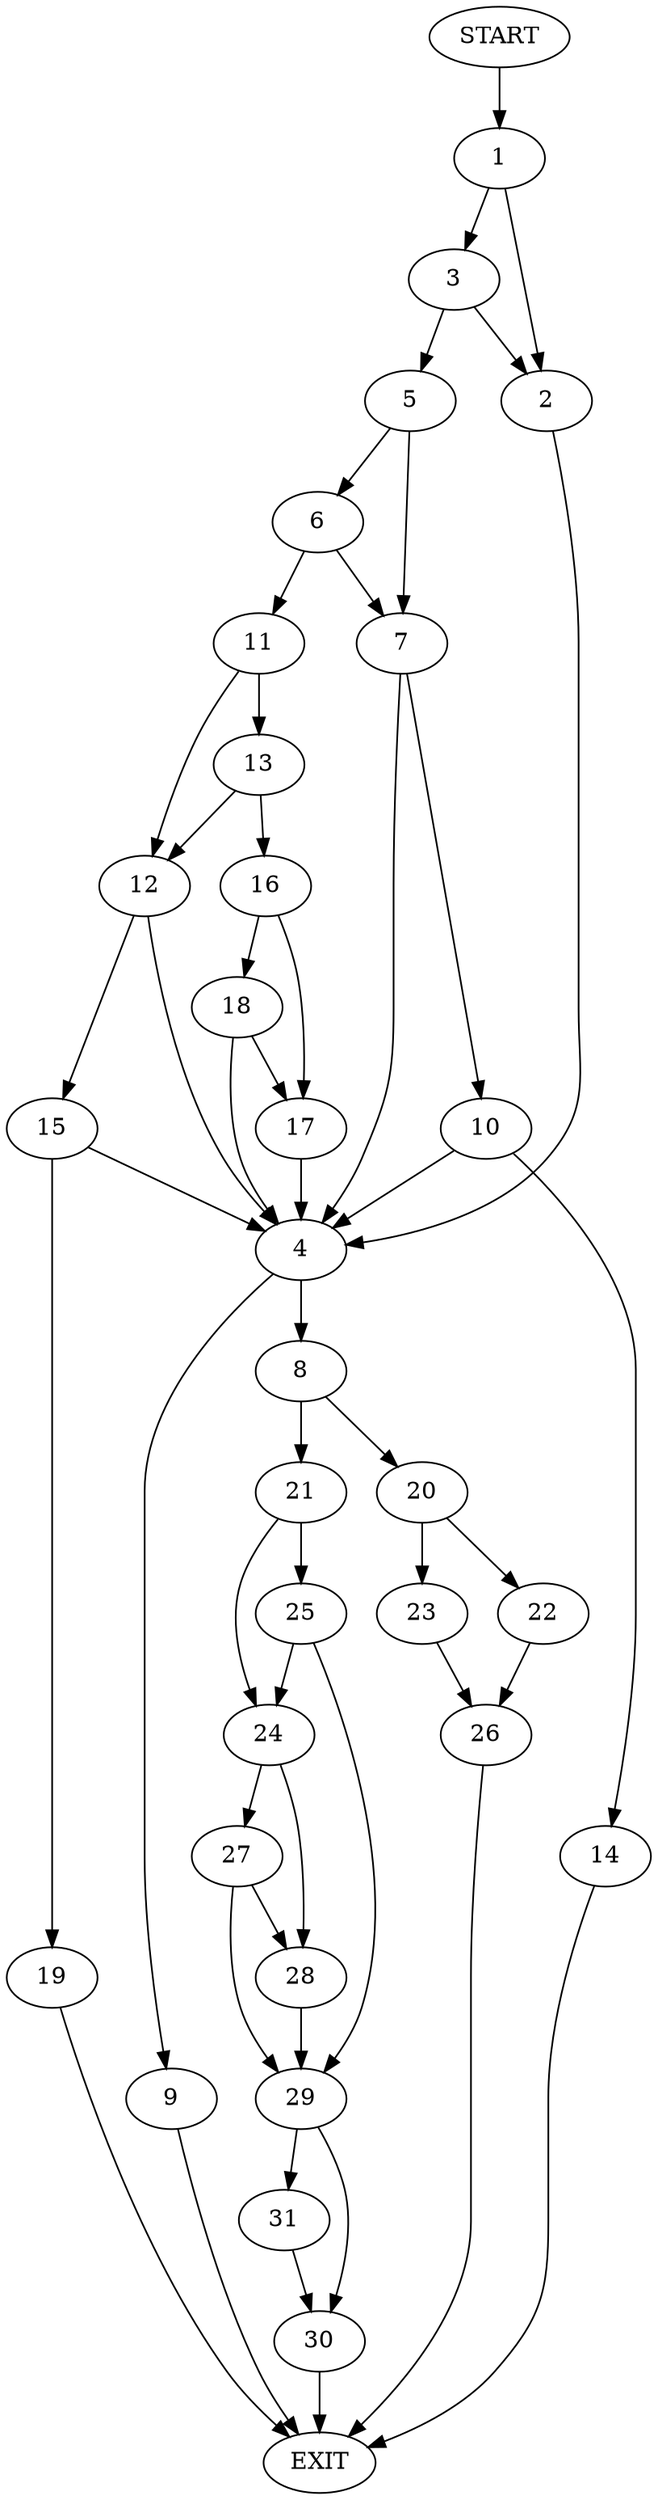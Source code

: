 digraph {
0 [label="START"]
32 [label="EXIT"]
0 -> 1
1 -> 2
1 -> 3
2 -> 4
3 -> 2
3 -> 5
5 -> 6
5 -> 7
4 -> 8
4 -> 9
7 -> 4
7 -> 10
6 -> 11
6 -> 7
11 -> 12
11 -> 13
10 -> 4
10 -> 14
14 -> 32
12 -> 4
12 -> 15
13 -> 16
13 -> 12
16 -> 17
16 -> 18
15 -> 19
15 -> 4
19 -> 32
17 -> 4
18 -> 4
18 -> 17
8 -> 20
8 -> 21
9 -> 32
20 -> 22
20 -> 23
21 -> 24
21 -> 25
23 -> 26
22 -> 26
26 -> 32
24 -> 27
24 -> 28
25 -> 29
25 -> 24
29 -> 30
29 -> 31
28 -> 29
27 -> 29
27 -> 28
30 -> 32
31 -> 30
}
